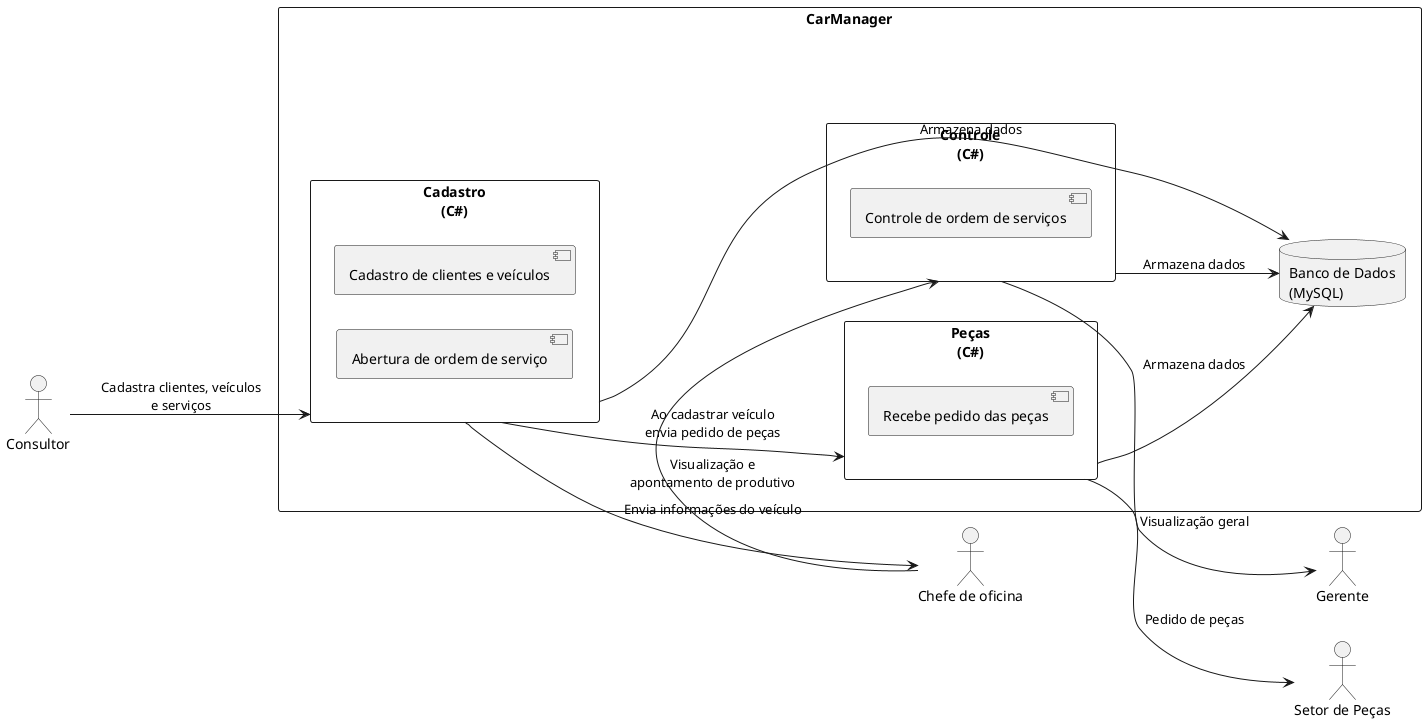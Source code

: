 @startuml
left to right direction
skinparam packageStyle rectangle

actor Consultor
actor Gerente
actor "Chefe de oficina" as Chefe
actor "Setor de Peças" as Pecas

package "CarManager" {
  package "Cadastro\n(C#)" as cadastro {
    [Cadastro de clientes e veículos]
    [Abertura de ordem de serviço]
  }
  package "Controle\n(C#)" as controle {
    [Controle de ordem de serviços]
  }
  package "Peças\n(C#)" as pecas_c {
    [Recebe pedido das peças]
  }
  database "Banco de Dados\n(MySQL)" as db
}

Consultor --> cadastro : "Cadastra clientes, veículos\ne serviços"
cadastro --> Chefe : "Envia informações do veículo"
cadastro --> pecas_c : "Ao cadastrar veículo\nenvia pedido de peças"
pecas_c --> Pecas : "Pedido de peças"
Chefe --> controle : "Visualização e\napontamento de produtivo"
controle --> Gerente : "Visualização geral"
cadastro --> db : "Armazena dados"
controle --> db : "Armazena dados"
pecas_c --> db : "Armazena dados"

@enduml